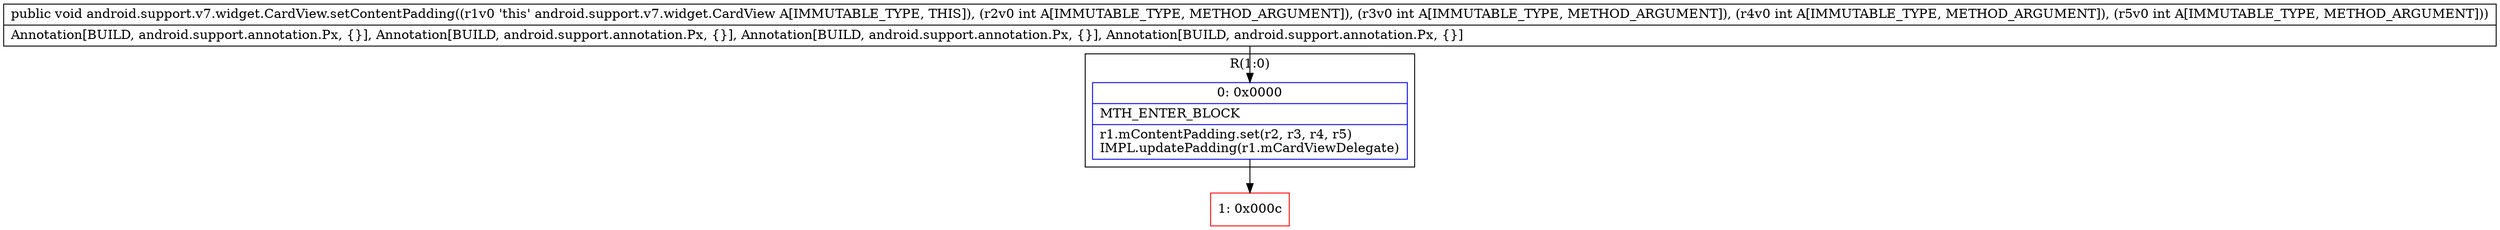 digraph "CFG forandroid.support.v7.widget.CardView.setContentPadding(IIII)V" {
subgraph cluster_Region_991547585 {
label = "R(1:0)";
node [shape=record,color=blue];
Node_0 [shape=record,label="{0\:\ 0x0000|MTH_ENTER_BLOCK\l|r1.mContentPadding.set(r2, r3, r4, r5)\lIMPL.updatePadding(r1.mCardViewDelegate)\l}"];
}
Node_1 [shape=record,color=red,label="{1\:\ 0x000c}"];
MethodNode[shape=record,label="{public void android.support.v7.widget.CardView.setContentPadding((r1v0 'this' android.support.v7.widget.CardView A[IMMUTABLE_TYPE, THIS]), (r2v0 int A[IMMUTABLE_TYPE, METHOD_ARGUMENT]), (r3v0 int A[IMMUTABLE_TYPE, METHOD_ARGUMENT]), (r4v0 int A[IMMUTABLE_TYPE, METHOD_ARGUMENT]), (r5v0 int A[IMMUTABLE_TYPE, METHOD_ARGUMENT]))  | Annotation[BUILD, android.support.annotation.Px, \{\}], Annotation[BUILD, android.support.annotation.Px, \{\}], Annotation[BUILD, android.support.annotation.Px, \{\}], Annotation[BUILD, android.support.annotation.Px, \{\}]\l}"];
MethodNode -> Node_0;
Node_0 -> Node_1;
}

